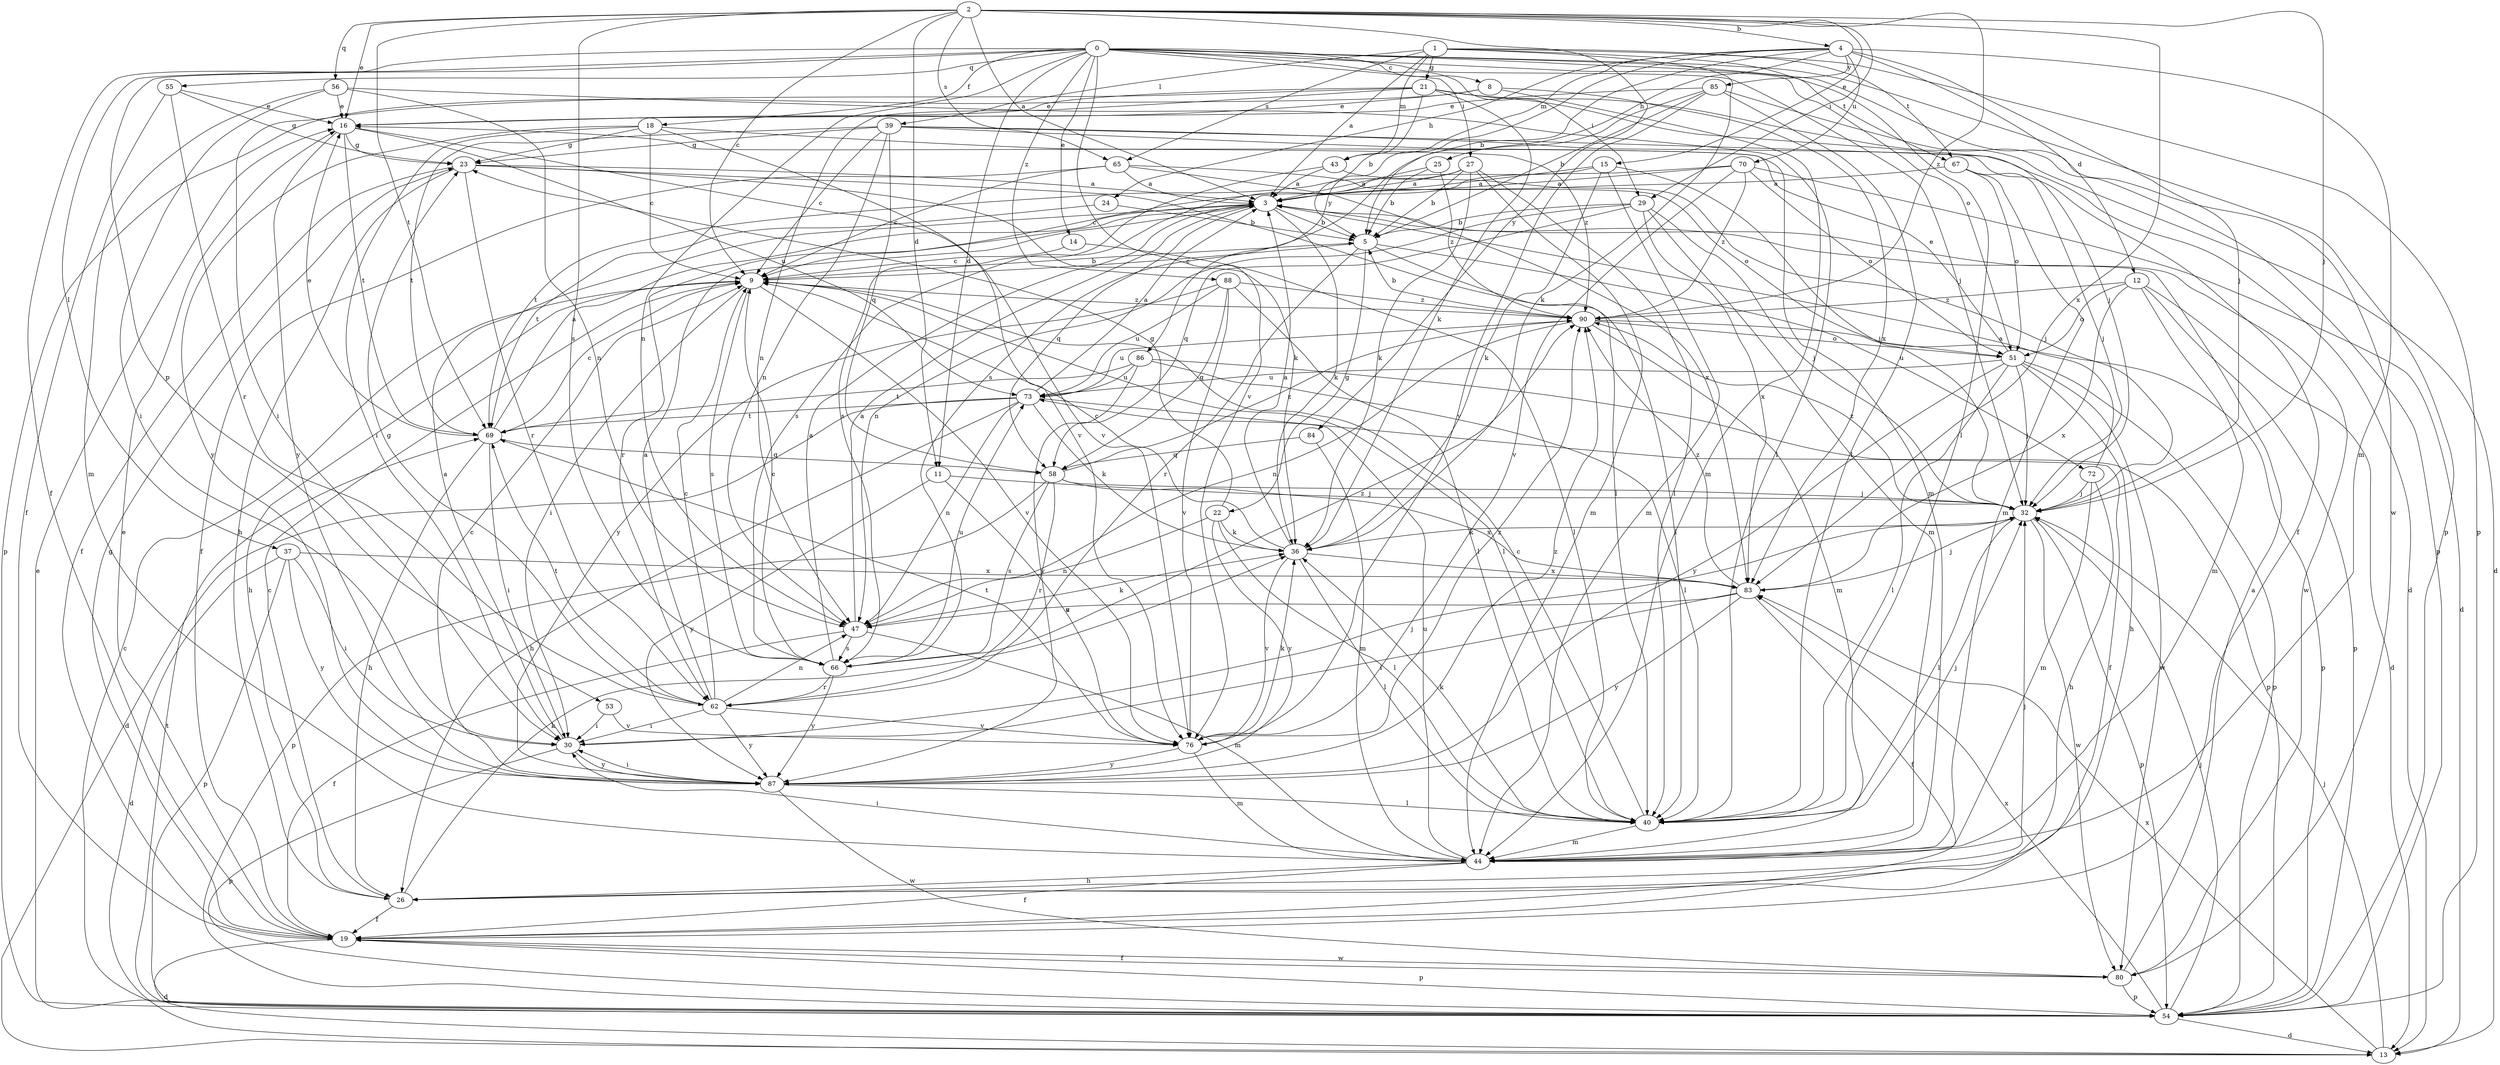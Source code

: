 strict digraph  {
0;
1;
2;
3;
4;
5;
8;
9;
11;
12;
13;
14;
15;
16;
18;
19;
21;
22;
23;
24;
25;
26;
27;
29;
30;
32;
36;
37;
39;
40;
43;
44;
47;
51;
53;
54;
55;
56;
58;
62;
65;
66;
67;
69;
70;
72;
73;
76;
80;
83;
84;
85;
86;
87;
88;
90;
0 -> 8  [label=c];
0 -> 11  [label=d];
0 -> 14  [label=e];
0 -> 18  [label=f];
0 -> 19  [label=f];
0 -> 27  [label=i];
0 -> 29  [label=i];
0 -> 32  [label=j];
0 -> 37  [label=l];
0 -> 47  [label=n];
0 -> 51  [label=o];
0 -> 53  [label=p];
0 -> 54  [label=p];
0 -> 55  [label=q];
0 -> 67  [label=t];
0 -> 76  [label=v];
0 -> 80  [label=w];
0 -> 88  [label=z];
1 -> 3  [label=a];
1 -> 21  [label=g];
1 -> 36  [label=k];
1 -> 39  [label=l];
1 -> 40  [label=l];
1 -> 43  [label=m];
1 -> 54  [label=p];
1 -> 65  [label=s];
1 -> 67  [label=t];
2 -> 3  [label=a];
2 -> 4  [label=b];
2 -> 9  [label=c];
2 -> 11  [label=d];
2 -> 15  [label=e];
2 -> 16  [label=e];
2 -> 29  [label=i];
2 -> 32  [label=j];
2 -> 56  [label=q];
2 -> 65  [label=s];
2 -> 66  [label=s];
2 -> 69  [label=t];
2 -> 83  [label=x];
2 -> 84  [label=y];
2 -> 90  [label=z];
3 -> 5  [label=b];
3 -> 36  [label=k];
3 -> 58  [label=q];
3 -> 62  [label=r];
3 -> 80  [label=w];
4 -> 5  [label=b];
4 -> 12  [label=d];
4 -> 24  [label=h];
4 -> 25  [label=h];
4 -> 32  [label=j];
4 -> 43  [label=m];
4 -> 44  [label=m];
4 -> 70  [label=u];
4 -> 85  [label=y];
4 -> 86  [label=y];
5 -> 9  [label=c];
5 -> 22  [label=g];
5 -> 40  [label=l];
5 -> 62  [label=r];
5 -> 72  [label=u];
8 -> 16  [label=e];
8 -> 44  [label=m];
8 -> 54  [label=p];
8 -> 83  [label=x];
9 -> 5  [label=b];
9 -> 26  [label=h];
9 -> 30  [label=i];
9 -> 40  [label=l];
9 -> 66  [label=s];
9 -> 76  [label=v];
9 -> 90  [label=z];
11 -> 32  [label=j];
11 -> 76  [label=v];
11 -> 87  [label=y];
12 -> 13  [label=d];
12 -> 44  [label=m];
12 -> 51  [label=o];
12 -> 54  [label=p];
12 -> 83  [label=x];
12 -> 90  [label=z];
13 -> 32  [label=j];
13 -> 83  [label=x];
14 -> 9  [label=c];
14 -> 40  [label=l];
15 -> 3  [label=a];
15 -> 32  [label=j];
15 -> 36  [label=k];
15 -> 44  [label=m];
15 -> 66  [label=s];
16 -> 23  [label=g];
16 -> 69  [label=t];
16 -> 73  [label=u];
16 -> 76  [label=v];
16 -> 87  [label=y];
18 -> 9  [label=c];
18 -> 23  [label=g];
18 -> 30  [label=i];
18 -> 76  [label=v];
18 -> 87  [label=y];
18 -> 90  [label=z];
19 -> 13  [label=d];
19 -> 16  [label=e];
19 -> 23  [label=g];
19 -> 54  [label=p];
19 -> 80  [label=w];
21 -> 5  [label=b];
21 -> 13  [label=d];
21 -> 16  [label=e];
21 -> 30  [label=i];
21 -> 32  [label=j];
21 -> 36  [label=k];
21 -> 47  [label=n];
22 -> 23  [label=g];
22 -> 36  [label=k];
22 -> 40  [label=l];
22 -> 47  [label=n];
22 -> 87  [label=y];
23 -> 3  [label=a];
23 -> 19  [label=f];
23 -> 26  [label=h];
23 -> 36  [label=k];
23 -> 40  [label=l];
23 -> 62  [label=r];
24 -> 5  [label=b];
24 -> 69  [label=t];
25 -> 3  [label=a];
25 -> 5  [label=b];
25 -> 90  [label=z];
26 -> 9  [label=c];
26 -> 19  [label=f];
26 -> 32  [label=j];
26 -> 36  [label=k];
27 -> 3  [label=a];
27 -> 5  [label=b];
27 -> 36  [label=k];
27 -> 40  [label=l];
27 -> 44  [label=m];
27 -> 69  [label=t];
29 -> 5  [label=b];
29 -> 32  [label=j];
29 -> 44  [label=m];
29 -> 47  [label=n];
29 -> 58  [label=q];
29 -> 83  [label=x];
30 -> 3  [label=a];
30 -> 32  [label=j];
30 -> 54  [label=p];
30 -> 87  [label=y];
32 -> 36  [label=k];
32 -> 40  [label=l];
32 -> 54  [label=p];
32 -> 80  [label=w];
32 -> 90  [label=z];
36 -> 3  [label=a];
36 -> 9  [label=c];
36 -> 40  [label=l];
36 -> 76  [label=v];
36 -> 83  [label=x];
37 -> 13  [label=d];
37 -> 30  [label=i];
37 -> 54  [label=p];
37 -> 83  [label=x];
37 -> 87  [label=y];
39 -> 9  [label=c];
39 -> 13  [label=d];
39 -> 19  [label=f];
39 -> 23  [label=g];
39 -> 44  [label=m];
39 -> 47  [label=n];
39 -> 58  [label=q];
39 -> 69  [label=t];
40 -> 9  [label=c];
40 -> 32  [label=j];
40 -> 36  [label=k];
40 -> 44  [label=m];
43 -> 3  [label=a];
43 -> 32  [label=j];
43 -> 66  [label=s];
44 -> 19  [label=f];
44 -> 26  [label=h];
44 -> 30  [label=i];
44 -> 73  [label=u];
47 -> 3  [label=a];
47 -> 19  [label=f];
47 -> 36  [label=k];
47 -> 44  [label=m];
47 -> 66  [label=s];
51 -> 16  [label=e];
51 -> 26  [label=h];
51 -> 32  [label=j];
51 -> 40  [label=l];
51 -> 54  [label=p];
51 -> 73  [label=u];
51 -> 80  [label=w];
51 -> 87  [label=y];
53 -> 30  [label=i];
53 -> 76  [label=v];
54 -> 9  [label=c];
54 -> 13  [label=d];
54 -> 16  [label=e];
54 -> 32  [label=j];
54 -> 69  [label=t];
54 -> 83  [label=x];
55 -> 16  [label=e];
55 -> 19  [label=f];
55 -> 23  [label=g];
55 -> 62  [label=r];
56 -> 16  [label=e];
56 -> 30  [label=i];
56 -> 40  [label=l];
56 -> 44  [label=m];
56 -> 47  [label=n];
58 -> 32  [label=j];
58 -> 54  [label=p];
58 -> 62  [label=r];
58 -> 66  [label=s];
58 -> 83  [label=x];
58 -> 90  [label=z];
62 -> 3  [label=a];
62 -> 9  [label=c];
62 -> 23  [label=g];
62 -> 30  [label=i];
62 -> 47  [label=n];
62 -> 69  [label=t];
62 -> 76  [label=v];
62 -> 87  [label=y];
65 -> 3  [label=a];
65 -> 9  [label=c];
65 -> 19  [label=f];
65 -> 51  [label=o];
65 -> 83  [label=x];
66 -> 3  [label=a];
66 -> 9  [label=c];
66 -> 62  [label=r];
66 -> 73  [label=u];
66 -> 87  [label=y];
66 -> 90  [label=z];
67 -> 3  [label=a];
67 -> 32  [label=j];
67 -> 44  [label=m];
67 -> 51  [label=o];
69 -> 3  [label=a];
69 -> 9  [label=c];
69 -> 16  [label=e];
69 -> 26  [label=h];
69 -> 30  [label=i];
69 -> 58  [label=q];
70 -> 3  [label=a];
70 -> 9  [label=c];
70 -> 13  [label=d];
70 -> 51  [label=o];
70 -> 76  [label=v];
70 -> 90  [label=z];
72 -> 3  [label=a];
72 -> 26  [label=h];
72 -> 32  [label=j];
72 -> 44  [label=m];
73 -> 3  [label=a];
73 -> 13  [label=d];
73 -> 19  [label=f];
73 -> 26  [label=h];
73 -> 36  [label=k];
73 -> 47  [label=n];
73 -> 69  [label=t];
76 -> 36  [label=k];
76 -> 44  [label=m];
76 -> 69  [label=t];
76 -> 87  [label=y];
76 -> 90  [label=z];
80 -> 3  [label=a];
80 -> 19  [label=f];
80 -> 54  [label=p];
83 -> 19  [label=f];
83 -> 30  [label=i];
83 -> 32  [label=j];
83 -> 47  [label=n];
83 -> 87  [label=y];
83 -> 90  [label=z];
84 -> 44  [label=m];
84 -> 58  [label=q];
85 -> 5  [label=b];
85 -> 16  [label=e];
85 -> 40  [label=l];
85 -> 54  [label=p];
85 -> 66  [label=s];
85 -> 76  [label=v];
86 -> 40  [label=l];
86 -> 54  [label=p];
86 -> 69  [label=t];
86 -> 73  [label=u];
86 -> 87  [label=y];
87 -> 9  [label=c];
87 -> 30  [label=i];
87 -> 40  [label=l];
87 -> 80  [label=w];
87 -> 90  [label=z];
88 -> 40  [label=l];
88 -> 58  [label=q];
88 -> 73  [label=u];
88 -> 76  [label=v];
88 -> 87  [label=y];
88 -> 90  [label=z];
90 -> 5  [label=b];
90 -> 44  [label=m];
90 -> 47  [label=n];
90 -> 51  [label=o];
90 -> 54  [label=p];
90 -> 73  [label=u];
}
